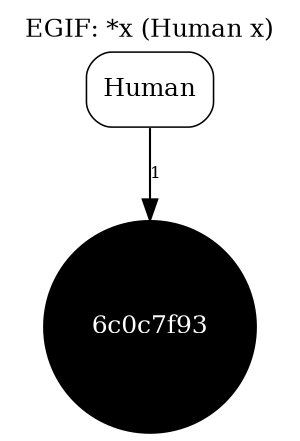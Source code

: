 digraph EG {
  rankdir=TB;
  compound=true;
  node [fontsize=12, fontname="Times-Roman"];
  edge [penwidth=1.00, color=black];

  label="EGIF: *x (Human x)";
  labelloc="t";
  fontsize=12;

  "pred_e_985b3131" [label="Human", shape=box, style=rounded, penwidth=0.75, fontname="Times-Roman"];
  "Vertex(id='v_6c0c7f93', label=None, is_generic=True)" [label="6c0c7f93", shape=circle, width=0.069, height=0.069, style=filled, fillcolor=black, fontcolor=white, fontname="Times-Roman"];
  // ν mapping connections
  "pred_e_985b3131" -> "Vertex(id='v_6c0c7f93', label=None, is_generic=True)" [label="1", color=black, penwidth=1.00, fontsize=8, fontname="Times-Roman"];
}